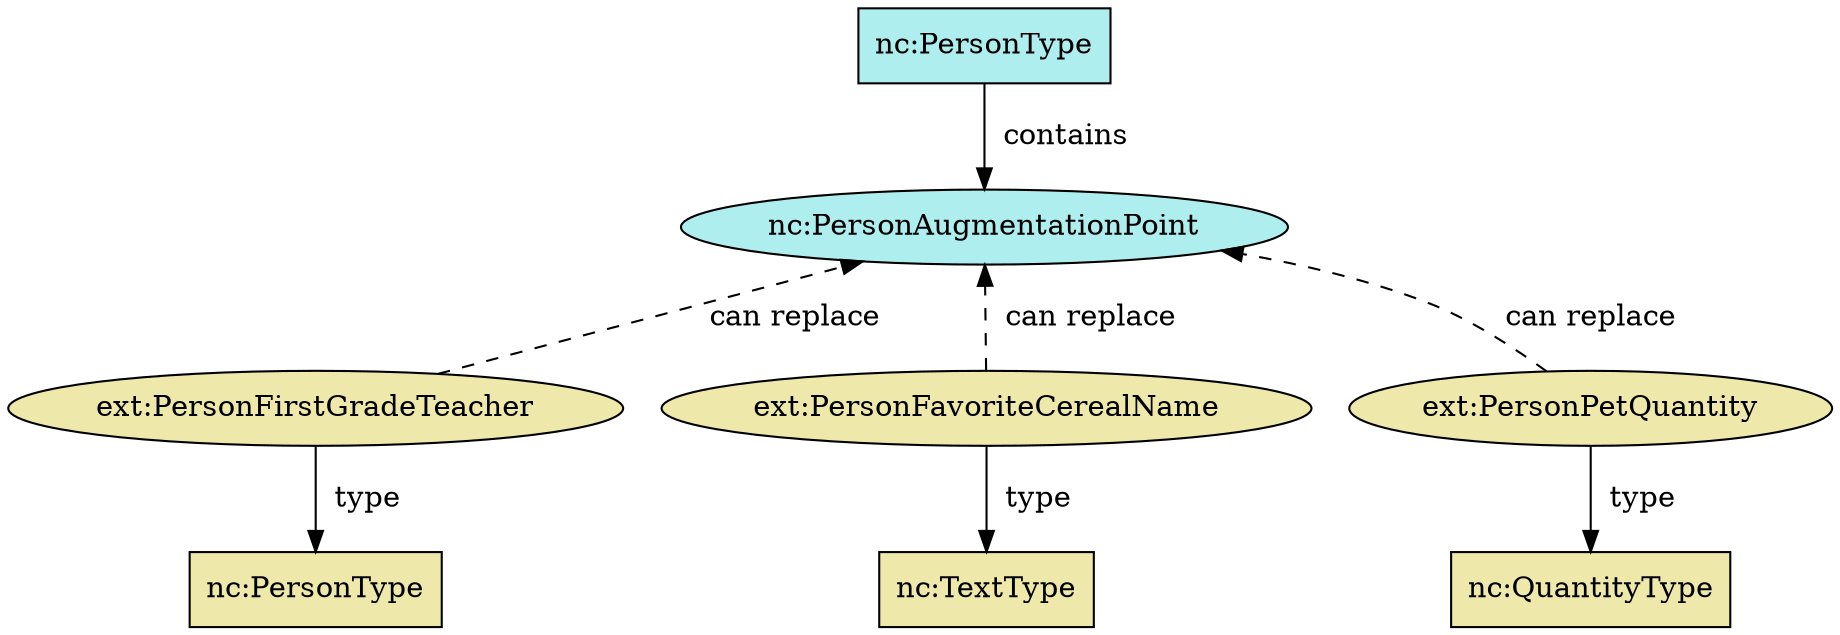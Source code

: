 
digraph {

  rankdir="TB";

  nc [label="nc:PersonType" shape=rect style="filled" fillcolor="paleturquoise"];
  augPoint [label="nc:PersonAugmentationPoint" style="filled" fillcolor="paleturquoise"]

  augElt1 [label="ext:PersonFirstGradeTeacher" style="filled" fillcolor="palegoldenrod"]
  augType1 [label="nc:PersonType" shape=rect style="filled" fillcolor="palegoldenrod"];

  augElt2 [label="ext:PersonFavoriteCerealName" style="filled" fillcolor="palegoldenrod"]
  augType2 [label="nc:TextType" shape=rect style="filled" fillcolor="palegoldenrod"];

  augElt3 [label="ext:PersonPetQuantity" style="filled" fillcolor="palegoldenrod"]
  augType3 [label="nc:QuantityType" shape=rect style="filled" fillcolor="palegoldenrod"];

  nc -> augPoint [label="  contains"]

  augElt1 -> augType1 [label="  type"]
  augElt1 -> augPoint [label="  can replace" style=dashed]

  augElt2 -> augType2 [label="  type"]
  augElt2 -> augPoint [label="  can replace" style=dashed]

  augElt3 -> augType3 [label="  type"]
  augElt3 -> augPoint [label="  can replace" style=dashed]

  { rank=source nc }
  augPoint ->
  { rank=same augElt1 augElt2 augElt3 } [style=invis]
  { rank=same augType1 augType2 augType3 }
}
